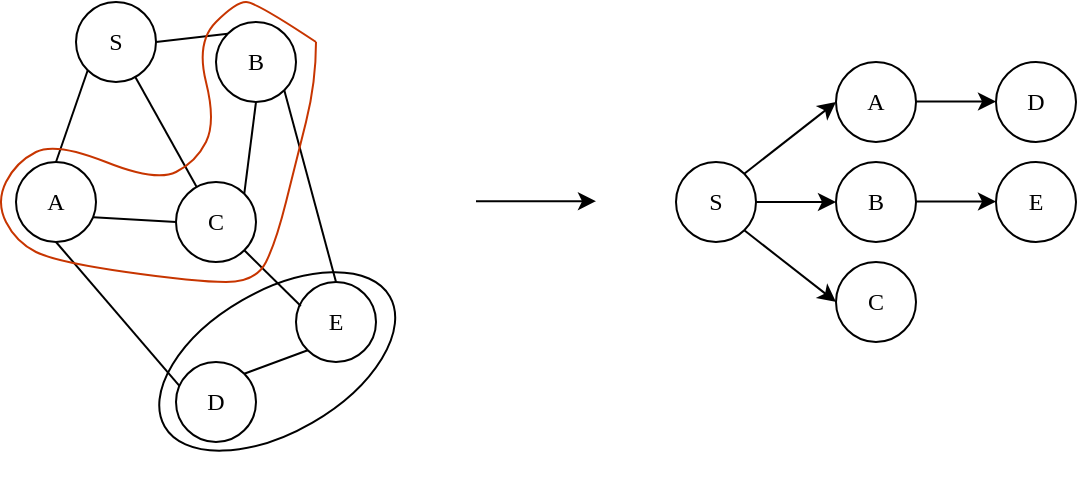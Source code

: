 <mxfile version="26.2.14">
  <diagram name="Page-1" id="eJc1kFHhdNzkMqx-LMUR">
    <mxGraphModel dx="541" dy="327" grid="1" gridSize="10" guides="1" tooltips="1" connect="1" arrows="1" fold="1" page="1" pageScale="1" pageWidth="850" pageHeight="1100" math="0" shadow="0">
      <root>
        <mxCell id="0" />
        <mxCell id="1" parent="0" />
        <mxCell id="DcYyKn9MSqfEjiJO_MlC-43" value="S" style="ellipse;whiteSpace=wrap;html=1;aspect=fixed;fontFamily=Modern;fontSource=https%3A%2F%2Fsourceforge.net%2Fprojects%2Fcm-unicode%2F;" parent="1" vertex="1">
          <mxGeometry x="110" y="160" width="40" height="40" as="geometry" />
        </mxCell>
        <mxCell id="DcYyKn9MSqfEjiJO_MlC-44" value="A" style="ellipse;whiteSpace=wrap;html=1;aspect=fixed;fontFamily=Modern;fontSource=https%3A%2F%2Fsourceforge.net%2Fprojects%2Fcm-unicode%2F;" parent="1" vertex="1">
          <mxGeometry x="80" y="240" width="40" height="40" as="geometry" />
        </mxCell>
        <mxCell id="DcYyKn9MSqfEjiJO_MlC-45" value="B" style="ellipse;whiteSpace=wrap;html=1;aspect=fixed;fontFamily=Modern;fontSource=https%3A%2F%2Fsourceforge.net%2Fprojects%2Fcm-unicode%2F;" parent="1" vertex="1">
          <mxGeometry x="180" y="170" width="40" height="40" as="geometry" />
        </mxCell>
        <mxCell id="DcYyKn9MSqfEjiJO_MlC-48" value="C" style="ellipse;whiteSpace=wrap;html=1;aspect=fixed;fontFamily=Modern;fontSource=https%3A%2F%2Fsourceforge.net%2Fprojects%2Fcm-unicode%2F;" parent="1" vertex="1">
          <mxGeometry x="160" y="250" width="40" height="40" as="geometry" />
        </mxCell>
        <mxCell id="DcYyKn9MSqfEjiJO_MlC-50" value="" style="endArrow=none;html=1;rounded=0;entryX=1;entryY=0.5;entryDx=0;entryDy=0;exitX=0;exitY=0;exitDx=0;exitDy=0;fontFamily=Modern;fontSource=https%3A%2F%2Fsourceforge.net%2Fprojects%2Fcm-unicode%2F;" parent="1" source="DcYyKn9MSqfEjiJO_MlC-45" target="DcYyKn9MSqfEjiJO_MlC-43" edge="1">
          <mxGeometry width="50" height="50" relative="1" as="geometry">
            <mxPoint x="110" y="270" as="sourcePoint" />
            <mxPoint x="127" y="202" as="targetPoint" />
          </mxGeometry>
        </mxCell>
        <mxCell id="DcYyKn9MSqfEjiJO_MlC-51" value="" style="endArrow=none;html=1;rounded=0;entryX=0.5;entryY=0;entryDx=0;entryDy=0;exitX=0;exitY=1;exitDx=0;exitDy=0;fontFamily=Modern;fontSource=https%3A%2F%2Fsourceforge.net%2Fprojects%2Fcm-unicode%2F;" parent="1" source="DcYyKn9MSqfEjiJO_MlC-43" target="DcYyKn9MSqfEjiJO_MlC-44" edge="1">
          <mxGeometry width="50" height="50" relative="1" as="geometry">
            <mxPoint x="160" y="226" as="sourcePoint" />
            <mxPoint x="84" y="220" as="targetPoint" />
          </mxGeometry>
        </mxCell>
        <mxCell id="DcYyKn9MSqfEjiJO_MlC-52" value="" style="endArrow=none;html=1;rounded=0;entryX=0.738;entryY=0.932;entryDx=0;entryDy=0;entryPerimeter=0;fontFamily=Modern;fontSource=https%3A%2F%2Fsourceforge.net%2Fprojects%2Fcm-unicode%2F;" parent="1" source="DcYyKn9MSqfEjiJO_MlC-48" target="DcYyKn9MSqfEjiJO_MlC-43" edge="1">
          <mxGeometry width="50" height="50" relative="1" as="geometry">
            <mxPoint x="130" y="280" as="sourcePoint" />
            <mxPoint x="180" y="230" as="targetPoint" />
          </mxGeometry>
        </mxCell>
        <mxCell id="DcYyKn9MSqfEjiJO_MlC-53" value="" style="endArrow=none;html=1;rounded=0;entryX=0;entryY=0.5;entryDx=0;entryDy=0;exitX=0.967;exitY=0.691;exitDx=0;exitDy=0;fontFamily=Modern;fontSource=https%3A%2F%2Fsourceforge.net%2Fprojects%2Fcm-unicode%2F;exitPerimeter=0;" parent="1" source="DcYyKn9MSqfEjiJO_MlC-44" target="DcYyKn9MSqfEjiJO_MlC-48" edge="1">
          <mxGeometry width="50" height="50" relative="1" as="geometry">
            <mxPoint x="90" y="260" as="sourcePoint" />
            <mxPoint x="140" y="210" as="targetPoint" />
          </mxGeometry>
        </mxCell>
        <mxCell id="DcYyKn9MSqfEjiJO_MlC-54" value="" style="endArrow=none;html=1;rounded=0;exitX=1;exitY=0;exitDx=0;exitDy=0;entryX=0.5;entryY=1;entryDx=0;entryDy=0;fontFamily=Modern;fontSource=https%3A%2F%2Fsourceforge.net%2Fprojects%2Fcm-unicode%2F;" parent="1" source="DcYyKn9MSqfEjiJO_MlC-48" target="DcYyKn9MSqfEjiJO_MlC-45" edge="1">
          <mxGeometry width="50" height="50" relative="1" as="geometry">
            <mxPoint x="210" y="280" as="sourcePoint" />
            <mxPoint x="260" y="230" as="targetPoint" />
          </mxGeometry>
        </mxCell>
        <mxCell id="DcYyKn9MSqfEjiJO_MlC-55" value="D" style="ellipse;whiteSpace=wrap;html=1;aspect=fixed;fontFamily=Modern;fontSource=https%3A%2F%2Fsourceforge.net%2Fprojects%2Fcm-unicode%2F;" parent="1" vertex="1">
          <mxGeometry x="160" y="340" width="40" height="40" as="geometry" />
        </mxCell>
        <mxCell id="DcYyKn9MSqfEjiJO_MlC-57" value="" style="endArrow=none;html=1;rounded=0;exitX=0.5;exitY=1;exitDx=0;exitDy=0;entryX=0.04;entryY=0.295;entryDx=0;entryDy=0;entryPerimeter=0;fontFamily=Modern;fontSource=https%3A%2F%2Fsourceforge.net%2Fprojects%2Fcm-unicode%2F;" parent="1" source="DcYyKn9MSqfEjiJO_MlC-44" target="DcYyKn9MSqfEjiJO_MlC-55" edge="1">
          <mxGeometry width="50" height="50" relative="1" as="geometry">
            <mxPoint x="120" y="340" as="sourcePoint" />
            <mxPoint x="170" y="290" as="targetPoint" />
          </mxGeometry>
        </mxCell>
        <mxCell id="DcYyKn9MSqfEjiJO_MlC-58" value="E" style="ellipse;whiteSpace=wrap;html=1;aspect=fixed;fontFamily=Modern;fontSource=https%3A%2F%2Fsourceforge.net%2Fprojects%2Fcm-unicode%2F;" parent="1" vertex="1">
          <mxGeometry x="220" y="300" width="40" height="40" as="geometry" />
        </mxCell>
        <mxCell id="DcYyKn9MSqfEjiJO_MlC-59" value="" style="endArrow=none;html=1;rounded=0;exitX=1;exitY=1;exitDx=0;exitDy=0;entryX=0.5;entryY=0;entryDx=0;entryDy=0;fontFamily=Modern;fontSource=https%3A%2F%2Fsourceforge.net%2Fprojects%2Fcm-unicode%2F;" parent="1" source="DcYyKn9MSqfEjiJO_MlC-45" target="DcYyKn9MSqfEjiJO_MlC-58" edge="1">
          <mxGeometry width="50" height="50" relative="1" as="geometry">
            <mxPoint x="230" y="220" as="sourcePoint" />
            <mxPoint x="332" y="322" as="targetPoint" />
          </mxGeometry>
        </mxCell>
        <mxCell id="DcYyKn9MSqfEjiJO_MlC-60" value="" style="endArrow=none;html=1;rounded=0;exitX=0;exitY=1;exitDx=0;exitDy=0;entryX=1;entryY=0;entryDx=0;entryDy=0;fontFamily=Modern;fontSource=https%3A%2F%2Fsourceforge.net%2Fprojects%2Fcm-unicode%2F;" parent="1" source="DcYyKn9MSqfEjiJO_MlC-58" target="DcYyKn9MSqfEjiJO_MlC-55" edge="1">
          <mxGeometry width="50" height="50" relative="1" as="geometry">
            <mxPoint x="224" y="214" as="sourcePoint" />
            <mxPoint x="270" y="320" as="targetPoint" />
          </mxGeometry>
        </mxCell>
        <mxCell id="DcYyKn9MSqfEjiJO_MlC-61" value="" style="endArrow=none;html=1;rounded=0;exitX=1;exitY=1;exitDx=0;exitDy=0;entryX=0.06;entryY=0.3;entryDx=0;entryDy=0;entryPerimeter=0;fontFamily=Modern;fontSource=https%3A%2F%2Fsourceforge.net%2Fprojects%2Fcm-unicode%2F;" parent="1" source="DcYyKn9MSqfEjiJO_MlC-48" target="DcYyKn9MSqfEjiJO_MlC-58" edge="1">
          <mxGeometry width="50" height="50" relative="1" as="geometry">
            <mxPoint x="256" y="354" as="sourcePoint" />
            <mxPoint x="214" y="386" as="targetPoint" />
          </mxGeometry>
        </mxCell>
        <mxCell id="DcYyKn9MSqfEjiJO_MlC-62" value="" style="endArrow=classic;html=1;rounded=0;" parent="1" edge="1">
          <mxGeometry width="50" height="50" relative="1" as="geometry">
            <mxPoint x="310" y="259.6" as="sourcePoint" />
            <mxPoint x="370" y="259.6" as="targetPoint" />
          </mxGeometry>
        </mxCell>
        <mxCell id="DcYyKn9MSqfEjiJO_MlC-67" style="edgeStyle=orthogonalEdgeStyle;rounded=0;orthogonalLoop=1;jettySize=auto;html=1;exitX=1;exitY=0.5;exitDx=0;exitDy=0;entryX=0;entryY=0.5;entryDx=0;entryDy=0;fontFamily=Modern;fontSource=https%3A%2F%2Fsourceforge.net%2Fprojects%2Fcm-unicode%2F;" parent="1" source="DcYyKn9MSqfEjiJO_MlC-63" target="DcYyKn9MSqfEjiJO_MlC-65" edge="1">
          <mxGeometry relative="1" as="geometry" />
        </mxCell>
        <mxCell id="DcYyKn9MSqfEjiJO_MlC-63" value="S" style="ellipse;whiteSpace=wrap;html=1;aspect=fixed;fontFamily=Modern;fontSource=https%3A%2F%2Fsourceforge.net%2Fprojects%2Fcm-unicode%2F;" parent="1" vertex="1">
          <mxGeometry x="410" y="240" width="40" height="40" as="geometry" />
        </mxCell>
        <mxCell id="DcYyKn9MSqfEjiJO_MlC-64" value="A" style="ellipse;whiteSpace=wrap;html=1;aspect=fixed;fontFamily=Modern;fontSource=https%3A%2F%2Fsourceforge.net%2Fprojects%2Fcm-unicode%2F;" parent="1" vertex="1">
          <mxGeometry x="490" y="190" width="40" height="40" as="geometry" />
        </mxCell>
        <mxCell id="DcYyKn9MSqfEjiJO_MlC-65" value="B" style="ellipse;whiteSpace=wrap;html=1;aspect=fixed;fontFamily=Modern;fontSource=https%3A%2F%2Fsourceforge.net%2Fprojects%2Fcm-unicode%2F;" parent="1" vertex="1">
          <mxGeometry x="490" y="240" width="40" height="40" as="geometry" />
        </mxCell>
        <mxCell id="DcYyKn9MSqfEjiJO_MlC-66" value="C" style="ellipse;whiteSpace=wrap;html=1;aspect=fixed;fontFamily=Modern;fontSource=https%3A%2F%2Fsourceforge.net%2Fprojects%2Fcm-unicode%2F;" parent="1" vertex="1">
          <mxGeometry x="490" y="290" width="40" height="40" as="geometry" />
        </mxCell>
        <mxCell id="DcYyKn9MSqfEjiJO_MlC-68" value="" style="endArrow=classic;html=1;rounded=0;entryX=0;entryY=0.5;entryDx=0;entryDy=0;exitX=1;exitY=1;exitDx=0;exitDy=0;fontFamily=Modern;fontSource=https%3A%2F%2Fsourceforge.net%2Fprojects%2Fcm-unicode%2F;" parent="1" source="DcYyKn9MSqfEjiJO_MlC-63" target="DcYyKn9MSqfEjiJO_MlC-66" edge="1">
          <mxGeometry width="50" height="50" relative="1" as="geometry">
            <mxPoint x="340" y="270" as="sourcePoint" />
            <mxPoint x="390" y="220" as="targetPoint" />
          </mxGeometry>
        </mxCell>
        <mxCell id="DcYyKn9MSqfEjiJO_MlC-69" value="" style="endArrow=classic;html=1;rounded=0;entryX=0;entryY=0.5;entryDx=0;entryDy=0;exitX=1;exitY=0;exitDx=0;exitDy=0;fontFamily=Modern;fontSource=https%3A%2F%2Fsourceforge.net%2Fprojects%2Fcm-unicode%2F;" parent="1" source="DcYyKn9MSqfEjiJO_MlC-63" target="DcYyKn9MSqfEjiJO_MlC-64" edge="1">
          <mxGeometry width="50" height="50" relative="1" as="geometry">
            <mxPoint x="440" y="290" as="sourcePoint" />
            <mxPoint x="500" y="320" as="targetPoint" />
          </mxGeometry>
        </mxCell>
        <mxCell id="DcYyKn9MSqfEjiJO_MlC-70" value="D" style="ellipse;whiteSpace=wrap;html=1;aspect=fixed;fontFamily=Modern;fontSource=https%3A%2F%2Fsourceforge.net%2Fprojects%2Fcm-unicode%2F;" parent="1" vertex="1">
          <mxGeometry x="570" y="190" width="40" height="40" as="geometry" />
        </mxCell>
        <mxCell id="DcYyKn9MSqfEjiJO_MlC-72" style="edgeStyle=orthogonalEdgeStyle;rounded=0;orthogonalLoop=1;jettySize=auto;html=1;exitX=1;exitY=0.5;exitDx=0;exitDy=0;entryX=0;entryY=0.5;entryDx=0;entryDy=0;fontFamily=Modern;fontSource=https%3A%2F%2Fsourceforge.net%2Fprojects%2Fcm-unicode%2F;" parent="1" edge="1">
          <mxGeometry relative="1" as="geometry">
            <mxPoint x="530" y="209.75" as="sourcePoint" />
            <mxPoint x="570" y="209.75" as="targetPoint" />
            <Array as="points">
              <mxPoint x="550" y="210" />
              <mxPoint x="550" y="210" />
            </Array>
          </mxGeometry>
        </mxCell>
        <mxCell id="DcYyKn9MSqfEjiJO_MlC-73" value="E" style="ellipse;whiteSpace=wrap;html=1;aspect=fixed;fontFamily=Modern;fontSource=https%3A%2F%2Fsourceforge.net%2Fprojects%2Fcm-unicode%2F;" parent="1" vertex="1">
          <mxGeometry x="570" y="240" width="40" height="40" as="geometry" />
        </mxCell>
        <mxCell id="DcYyKn9MSqfEjiJO_MlC-74" style="edgeStyle=orthogonalEdgeStyle;rounded=0;orthogonalLoop=1;jettySize=auto;html=1;exitX=1;exitY=0.5;exitDx=0;exitDy=0;entryX=0;entryY=0.5;entryDx=0;entryDy=0;fontFamily=Modern;fontSource=https%3A%2F%2Fsourceforge.net%2Fprojects%2Fcm-unicode%2F;" parent="1" edge="1">
          <mxGeometry relative="1" as="geometry">
            <mxPoint x="530" y="259.75" as="sourcePoint" />
            <mxPoint x="570" y="259.75" as="targetPoint" />
            <Array as="points">
              <mxPoint x="550" y="260" />
              <mxPoint x="550" y="260" />
            </Array>
          </mxGeometry>
        </mxCell>
        <mxCell id="rYgSAaO-E5czmm-J_q_O-10" value="" style="endArrow=none;html=1;rounded=0;curved=1;fillColor=#fa6800;strokeColor=light-dark(#C73500,#00FF00);" edge="1" parent="1">
          <mxGeometry width="50" height="50" relative="1" as="geometry">
            <mxPoint x="230" y="180" as="sourcePoint" />
            <mxPoint x="230" y="180" as="targetPoint" />
            <Array as="points">
              <mxPoint x="230" y="200" />
              <mxPoint x="220" y="240" />
              <mxPoint x="210" y="280" />
              <mxPoint x="200" y="300" />
              <mxPoint x="170" y="300" />
              <mxPoint x="100" y="290" />
              <mxPoint x="80" y="280" />
              <mxPoint x="70" y="260" />
              <mxPoint x="80" y="240" />
              <mxPoint x="100" y="230" />
              <mxPoint x="150" y="250" />
              <mxPoint x="170" y="240" />
              <mxPoint x="180" y="220" />
              <mxPoint x="170" y="180" />
              <mxPoint x="190" y="160" />
              <mxPoint x="200" y="160" />
            </Array>
          </mxGeometry>
        </mxCell>
        <mxCell id="rYgSAaO-E5czmm-J_q_O-12" value="" style="ellipse;whiteSpace=wrap;html=1;rotation=-30;fillColor=none;strokeColor=light-dark(#000000,#00FF00);" vertex="1" parent="1">
          <mxGeometry x="145.61" y="304.45" width="130" height="70.55" as="geometry" />
        </mxCell>
      </root>
    </mxGraphModel>
  </diagram>
</mxfile>
